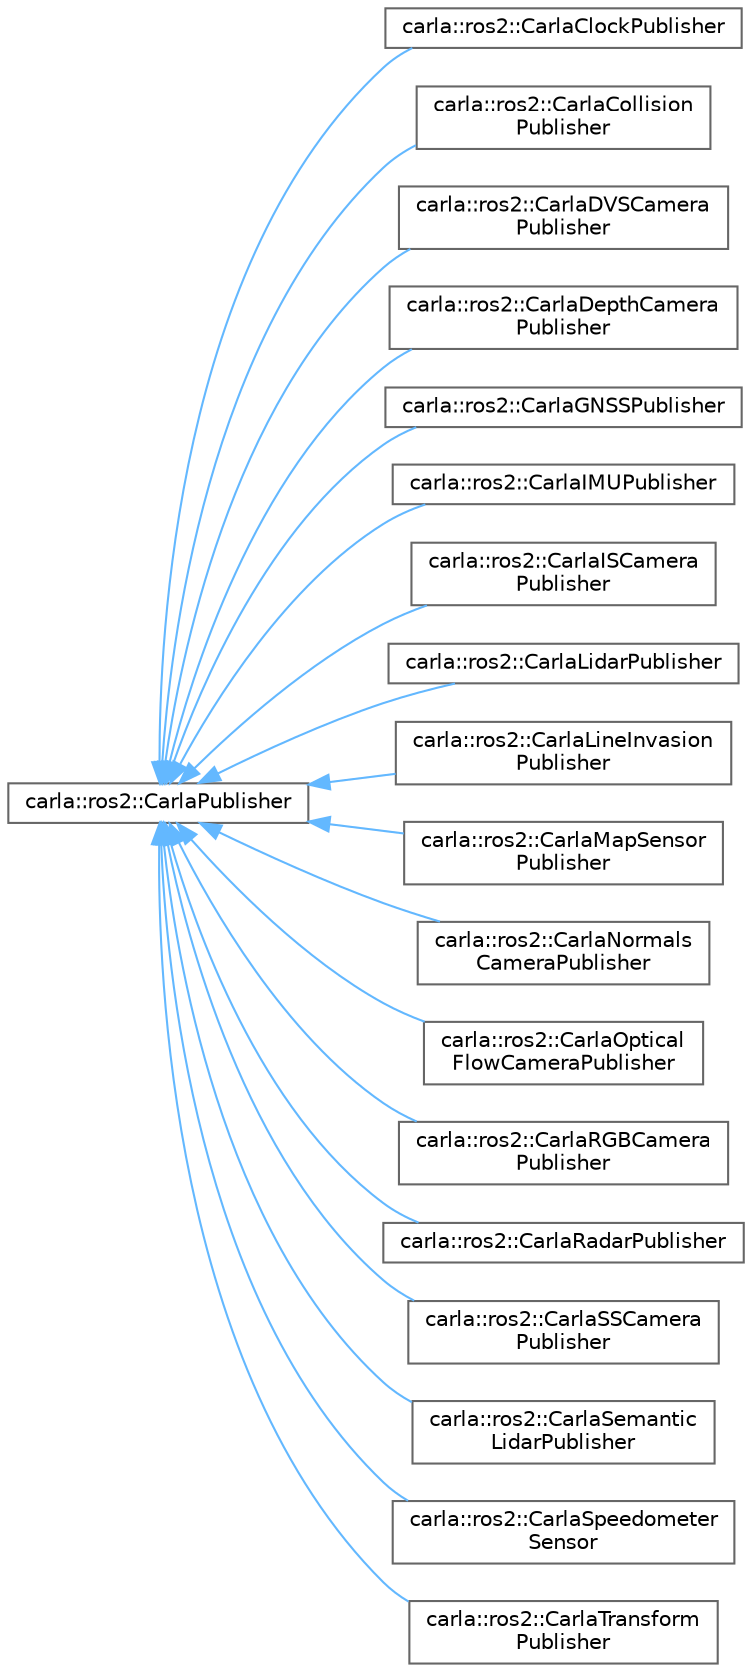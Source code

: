 digraph "类继承关系图"
{
 // INTERACTIVE_SVG=YES
 // LATEX_PDF_SIZE
  bgcolor="transparent";
  edge [fontname=Helvetica,fontsize=10,labelfontname=Helvetica,labelfontsize=10];
  node [fontname=Helvetica,fontsize=10,shape=box,height=0.2,width=0.4];
  rankdir="LR";
  Node0 [id="Node000000",label="carla::ros2::CarlaPublisher",height=0.2,width=0.4,color="grey40", fillcolor="white", style="filled",URL="$d8/d02/classcarla_1_1ros2_1_1CarlaPublisher.html",tooltip=" "];
  Node0 -> Node1 [id="edge85_Node000000_Node000001",dir="back",color="steelblue1",style="solid",tooltip=" "];
  Node1 [id="Node000001",label="carla::ros2::CarlaClockPublisher",height=0.2,width=0.4,color="grey40", fillcolor="white", style="filled",URL="$d6/d15/classcarla_1_1ros2_1_1CarlaClockPublisher.html",tooltip=" "];
  Node0 -> Node2 [id="edge86_Node000000_Node000002",dir="back",color="steelblue1",style="solid",tooltip=" "];
  Node2 [id="Node000002",label="carla::ros2::CarlaCollision\lPublisher",height=0.2,width=0.4,color="grey40", fillcolor="white", style="filled",URL="$d7/dff/classcarla_1_1ros2_1_1CarlaCollisionPublisher.html",tooltip=" "];
  Node0 -> Node3 [id="edge87_Node000000_Node000003",dir="back",color="steelblue1",style="solid",tooltip=" "];
  Node3 [id="Node000003",label="carla::ros2::CarlaDVSCamera\lPublisher",height=0.2,width=0.4,color="grey40", fillcolor="white", style="filled",URL="$dd/d7a/classcarla_1_1ros2_1_1CarlaDVSCameraPublisher.html",tooltip=" "];
  Node0 -> Node4 [id="edge88_Node000000_Node000004",dir="back",color="steelblue1",style="solid",tooltip=" "];
  Node4 [id="Node000004",label="carla::ros2::CarlaDepthCamera\lPublisher",height=0.2,width=0.4,color="grey40", fillcolor="white", style="filled",URL="$d9/d25/classcarla_1_1ros2_1_1CarlaDepthCameraPublisher.html",tooltip=" "];
  Node0 -> Node5 [id="edge89_Node000000_Node000005",dir="back",color="steelblue1",style="solid",tooltip=" "];
  Node5 [id="Node000005",label="carla::ros2::CarlaGNSSPublisher",height=0.2,width=0.4,color="grey40", fillcolor="white", style="filled",URL="$db/d3f/classcarla_1_1ros2_1_1CarlaGNSSPublisher.html",tooltip=" "];
  Node0 -> Node6 [id="edge90_Node000000_Node000006",dir="back",color="steelblue1",style="solid",tooltip=" "];
  Node6 [id="Node000006",label="carla::ros2::CarlaIMUPublisher",height=0.2,width=0.4,color="grey40", fillcolor="white", style="filled",URL="$d7/d62/classcarla_1_1ros2_1_1CarlaIMUPublisher.html",tooltip=" "];
  Node0 -> Node7 [id="edge91_Node000000_Node000007",dir="back",color="steelblue1",style="solid",tooltip=" "];
  Node7 [id="Node000007",label="carla::ros2::CarlaISCamera\lPublisher",height=0.2,width=0.4,color="grey40", fillcolor="white", style="filled",URL="$de/d2a/classcarla_1_1ros2_1_1CarlaISCameraPublisher.html",tooltip=" "];
  Node0 -> Node8 [id="edge92_Node000000_Node000008",dir="back",color="steelblue1",style="solid",tooltip=" "];
  Node8 [id="Node000008",label="carla::ros2::CarlaLidarPublisher",height=0.2,width=0.4,color="grey40", fillcolor="white", style="filled",URL="$d9/dae/classcarla_1_1ros2_1_1CarlaLidarPublisher.html",tooltip=" "];
  Node0 -> Node9 [id="edge93_Node000000_Node000009",dir="back",color="steelblue1",style="solid",tooltip=" "];
  Node9 [id="Node000009",label="carla::ros2::CarlaLineInvasion\lPublisher",height=0.2,width=0.4,color="grey40", fillcolor="white", style="filled",URL="$df/dce/classcarla_1_1ros2_1_1CarlaLineInvasionPublisher.html",tooltip=" "];
  Node0 -> Node10 [id="edge94_Node000000_Node000010",dir="back",color="steelblue1",style="solid",tooltip=" "];
  Node10 [id="Node000010",label="carla::ros2::CarlaMapSensor\lPublisher",height=0.2,width=0.4,color="grey40", fillcolor="white", style="filled",URL="$da/db9/classcarla_1_1ros2_1_1CarlaMapSensorPublisher.html",tooltip=" "];
  Node0 -> Node11 [id="edge95_Node000000_Node000011",dir="back",color="steelblue1",style="solid",tooltip=" "];
  Node11 [id="Node000011",label="carla::ros2::CarlaNormals\lCameraPublisher",height=0.2,width=0.4,color="grey40", fillcolor="white", style="filled",URL="$d5/dd3/classcarla_1_1ros2_1_1CarlaNormalsCameraPublisher.html",tooltip=" "];
  Node0 -> Node12 [id="edge96_Node000000_Node000012",dir="back",color="steelblue1",style="solid",tooltip=" "];
  Node12 [id="Node000012",label="carla::ros2::CarlaOptical\lFlowCameraPublisher",height=0.2,width=0.4,color="grey40", fillcolor="white", style="filled",URL="$d1/da1/classcarla_1_1ros2_1_1CarlaOpticalFlowCameraPublisher.html",tooltip=" "];
  Node0 -> Node13 [id="edge97_Node000000_Node000013",dir="back",color="steelblue1",style="solid",tooltip=" "];
  Node13 [id="Node000013",label="carla::ros2::CarlaRGBCamera\lPublisher",height=0.2,width=0.4,color="grey40", fillcolor="white", style="filled",URL="$d9/d63/classcarla_1_1ros2_1_1CarlaRGBCameraPublisher.html",tooltip=" "];
  Node0 -> Node14 [id="edge98_Node000000_Node000014",dir="back",color="steelblue1",style="solid",tooltip=" "];
  Node14 [id="Node000014",label="carla::ros2::CarlaRadarPublisher",height=0.2,width=0.4,color="grey40", fillcolor="white", style="filled",URL="$d6/db4/classcarla_1_1ros2_1_1CarlaRadarPublisher.html",tooltip=" "];
  Node0 -> Node15 [id="edge99_Node000000_Node000015",dir="back",color="steelblue1",style="solid",tooltip=" "];
  Node15 [id="Node000015",label="carla::ros2::CarlaSSCamera\lPublisher",height=0.2,width=0.4,color="grey40", fillcolor="white", style="filled",URL="$d3/df4/classcarla_1_1ros2_1_1CarlaSSCameraPublisher.html",tooltip=" "];
  Node0 -> Node16 [id="edge100_Node000000_Node000016",dir="back",color="steelblue1",style="solid",tooltip=" "];
  Node16 [id="Node000016",label="carla::ros2::CarlaSemantic\lLidarPublisher",height=0.2,width=0.4,color="grey40", fillcolor="white", style="filled",URL="$db/de8/classcarla_1_1ros2_1_1CarlaSemanticLidarPublisher.html",tooltip=" "];
  Node0 -> Node17 [id="edge101_Node000000_Node000017",dir="back",color="steelblue1",style="solid",tooltip=" "];
  Node17 [id="Node000017",label="carla::ros2::CarlaSpeedometer\lSensor",height=0.2,width=0.4,color="grey40", fillcolor="white", style="filled",URL="$d7/d9c/classcarla_1_1ros2_1_1CarlaSpeedometerSensor.html",tooltip=" "];
  Node0 -> Node18 [id="edge102_Node000000_Node000018",dir="back",color="steelblue1",style="solid",tooltip=" "];
  Node18 [id="Node000018",label="carla::ros2::CarlaTransform\lPublisher",height=0.2,width=0.4,color="grey40", fillcolor="white", style="filled",URL="$d1/d14/classcarla_1_1ros2_1_1CarlaTransformPublisher.html",tooltip=" "];
}
